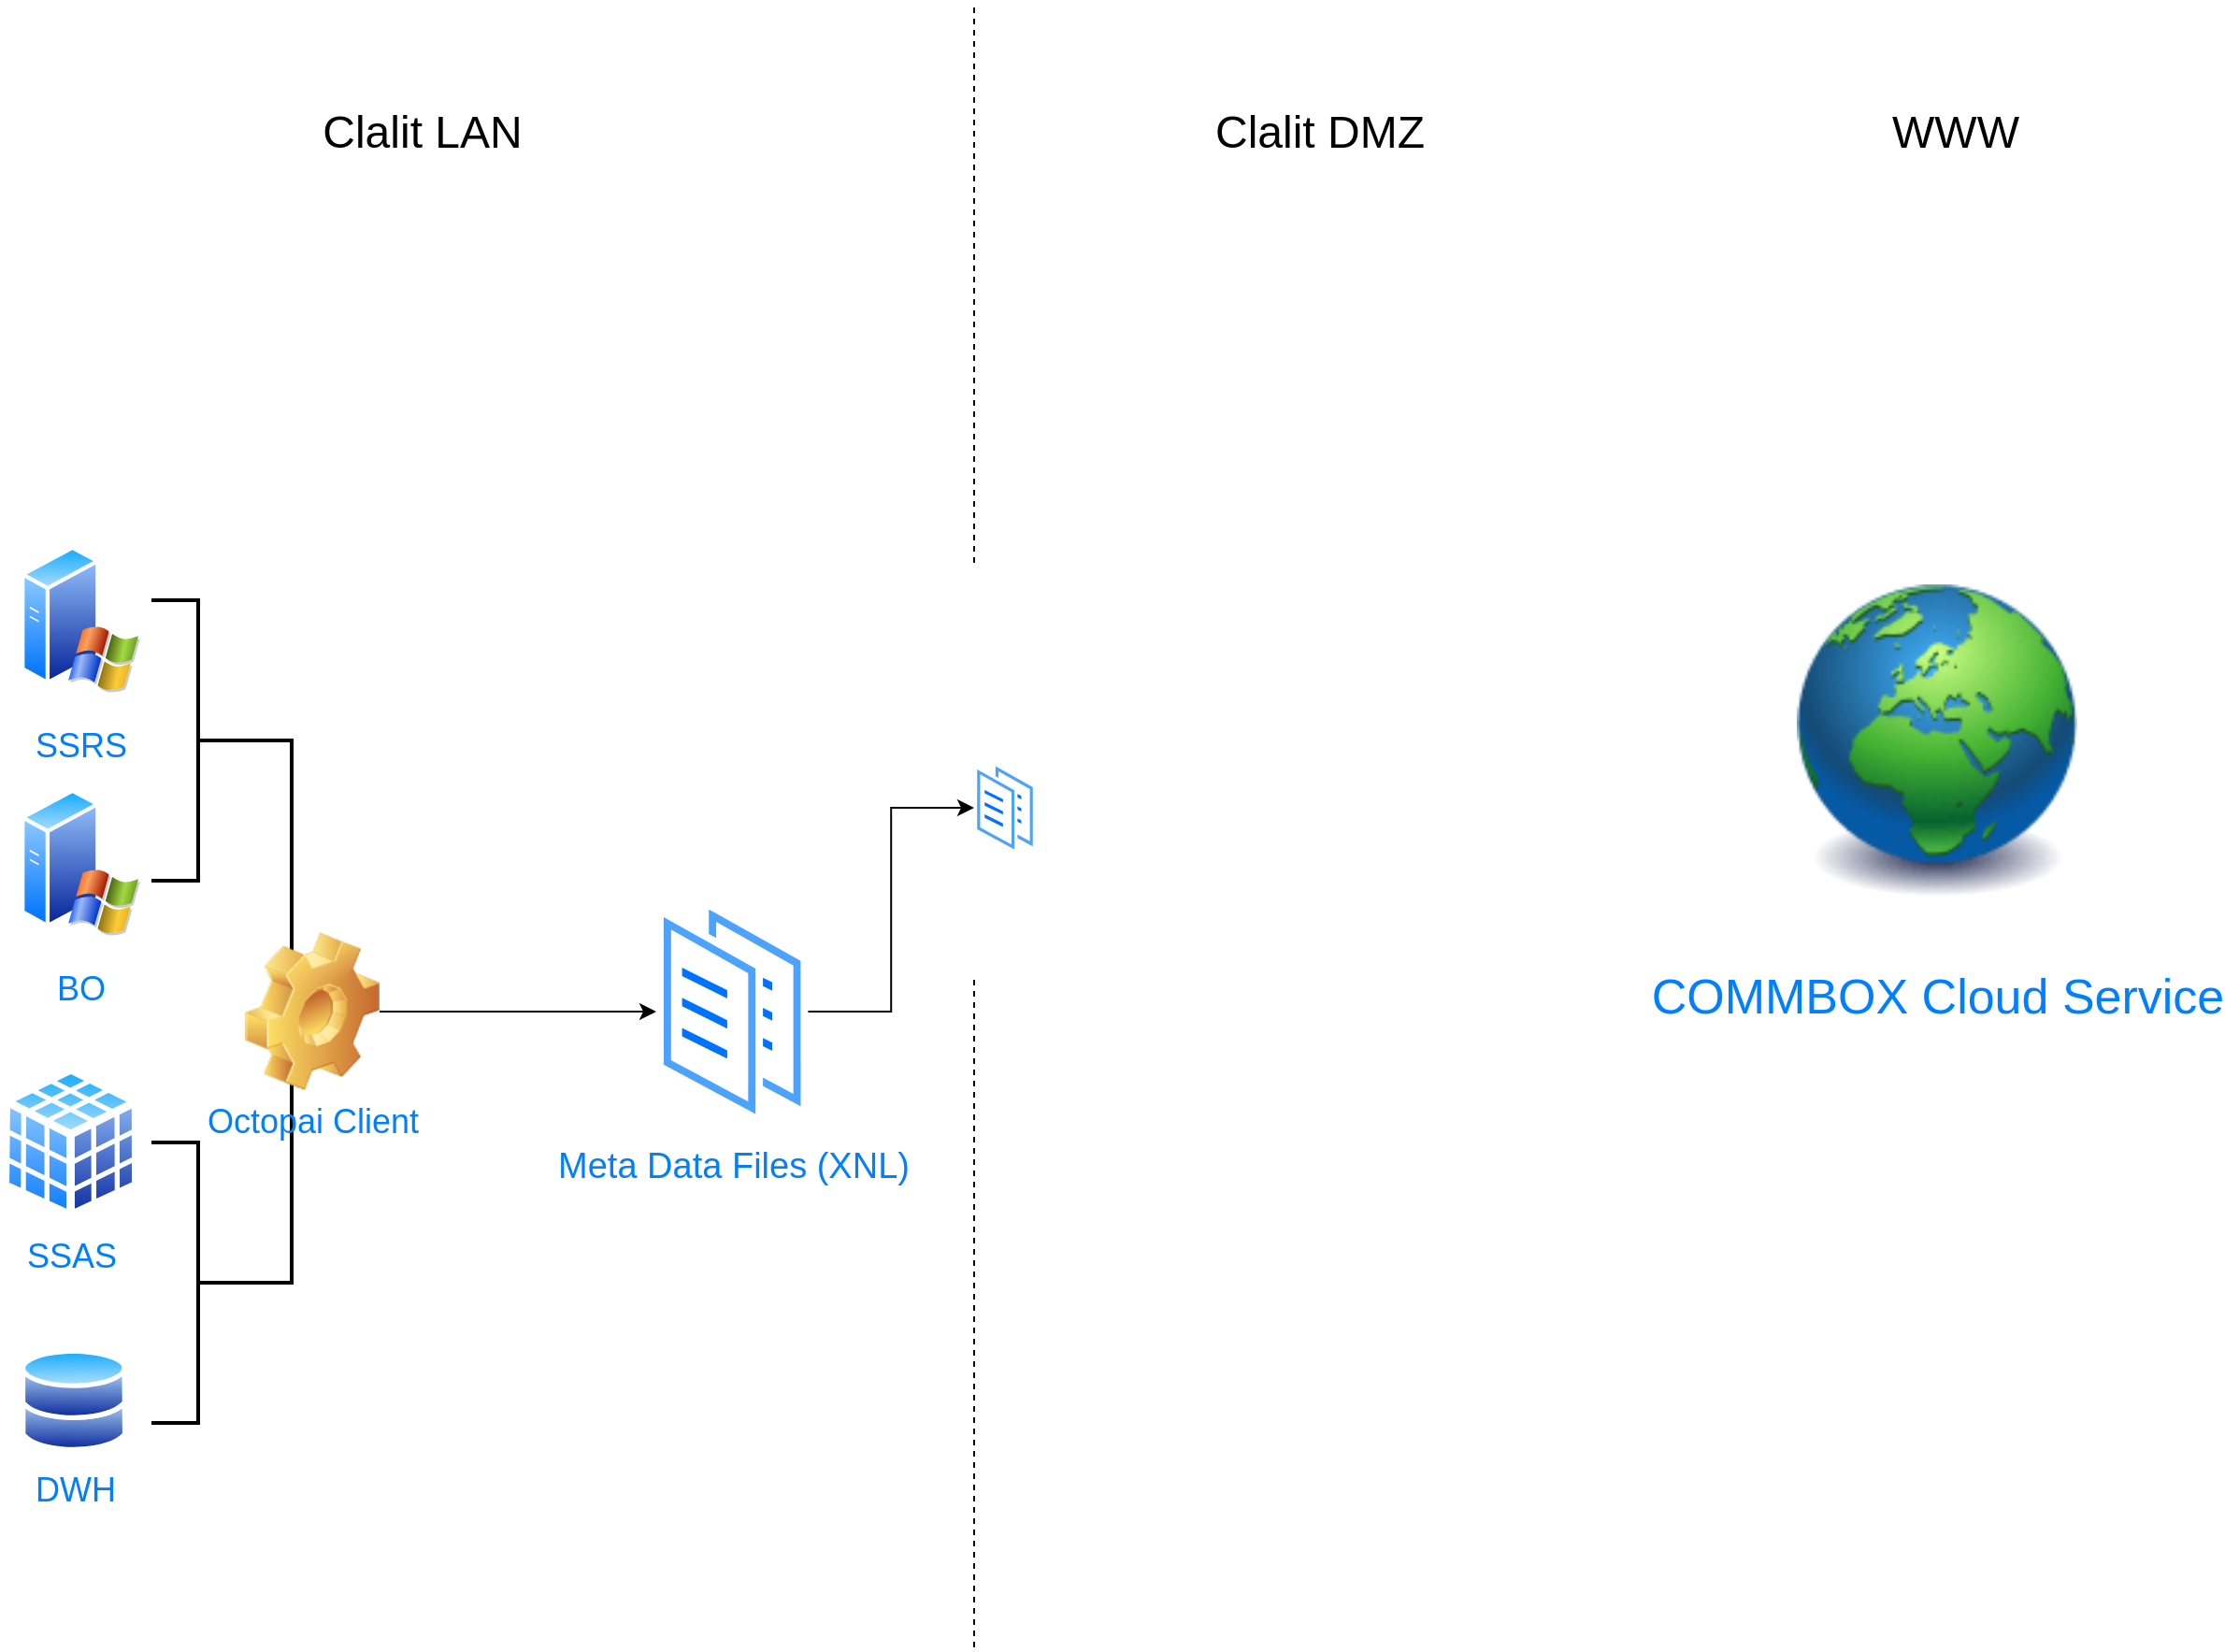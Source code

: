 <mxfile version="20.0.4" type="github">
  <diagram id="ml6yD4MXWTz78irLIN26" name="Page-1">
    <mxGraphModel dx="1182" dy="1884" grid="1" gridSize="10" guides="1" tooltips="1" connect="1" arrows="1" fold="1" page="1" pageScale="1" pageWidth="827" pageHeight="1169" math="0" shadow="0">
      <root>
        <mxCell id="0" />
        <mxCell id="1" parent="0" />
        <mxCell id="eDH6uzZkMYXaJ3Jsk58M-5" value="&lt;font style=&quot;font-size: 24px&quot;&gt;Clalit LAN&lt;/font&gt;" style="text;html=1;strokeColor=none;fillColor=none;align=center;verticalAlign=middle;whiteSpace=wrap;rounded=0;" parent="1" vertex="1">
          <mxGeometry x="200" y="-980" width="130" height="20" as="geometry" />
        </mxCell>
        <mxCell id="eDH6uzZkMYXaJ3Jsk58M-6" value="&lt;font style=&quot;font-size: 18px;&quot;&gt;SSRS&lt;/font&gt;" style="aspect=fixed;perimeter=ellipsePerimeter;html=1;align=center;shadow=0;dashed=0;spacingTop=3;image;image=img/lib/active_directory/windows_server_2.svg;strokeWidth=2;fontSize=26;fontColor=#007FFF;" parent="1" vertex="1">
          <mxGeometry x="50" y="-750" width="64" height="80" as="geometry" />
        </mxCell>
        <mxCell id="eDH6uzZkMYXaJ3Jsk58M-13" value="&lt;font style=&quot;font-size: 26px&quot;&gt;COMMBOX Cloud Service&lt;/font&gt;" style="image;html=1;image=img/lib/clip_art/general/Earth_globe_128x128.png;strokeWidth=2;fontSize=12;fontColor=#007FFF;" parent="1" vertex="1">
          <mxGeometry x="1000" y="-760" width="150" height="230" as="geometry" />
        </mxCell>
        <mxCell id="eDH6uzZkMYXaJ3Jsk58M-29" value="&lt;font style=&quot;font-size: 24px&quot;&gt;Clalit DMZ&lt;/font&gt;" style="text;html=1;strokeColor=none;fillColor=none;align=center;verticalAlign=middle;whiteSpace=wrap;rounded=0;" parent="1" vertex="1">
          <mxGeometry x="680" y="-980" width="130" height="20" as="geometry" />
        </mxCell>
        <mxCell id="eDH6uzZkMYXaJ3Jsk58M-33" value="" style="endArrow=none;dashed=1;html=1;" parent="1" edge="1">
          <mxGeometry width="50" height="50" relative="1" as="geometry">
            <mxPoint x="560" y="-740" as="sourcePoint" />
            <mxPoint x="560" y="-1040" as="targetPoint" />
          </mxGeometry>
        </mxCell>
        <mxCell id="eDH6uzZkMYXaJ3Jsk58M-35" value="" style="endArrow=none;dashed=1;html=1;" parent="1" edge="1">
          <mxGeometry width="50" height="50" relative="1" as="geometry">
            <mxPoint x="560" y="-160" as="sourcePoint" />
            <mxPoint x="560" y="-520" as="targetPoint" />
          </mxGeometry>
        </mxCell>
        <mxCell id="mlHL1zwBbmcFSC8sYMSW-14" value="&lt;font style=&quot;font-size: 24px&quot;&gt;WWW&lt;/font&gt;" style="text;html=1;strokeColor=none;fillColor=none;align=center;verticalAlign=middle;whiteSpace=wrap;rounded=0;" parent="1" vertex="1">
          <mxGeometry x="1020" y="-980" width="130" height="20" as="geometry" />
        </mxCell>
        <mxCell id="22I-IXrSH_mHEWu6mfq9-1" value="" style="aspect=fixed;perimeter=ellipsePerimeter;html=1;align=center;shadow=0;dashed=0;spacingTop=3;image;image=img/lib/active_directory/documents.svg;" vertex="1" parent="1">
          <mxGeometry x="560" y="-634" width="33" height="50" as="geometry" />
        </mxCell>
        <mxCell id="22I-IXrSH_mHEWu6mfq9-8" style="edgeStyle=orthogonalEdgeStyle;rounded=0;orthogonalLoop=1;jettySize=auto;html=1;entryX=0;entryY=0.5;entryDx=0;entryDy=0;fontSize=18;" edge="1" parent="1" source="22I-IXrSH_mHEWu6mfq9-2" target="22I-IXrSH_mHEWu6mfq9-1">
          <mxGeometry relative="1" as="geometry" />
        </mxCell>
        <mxCell id="22I-IXrSH_mHEWu6mfq9-2" value="&lt;font color=&quot;#007fff&quot; style=&quot;font-size: 19px;&quot;&gt;Meta Data Files (XNL)&lt;/font&gt;" style="aspect=fixed;perimeter=ellipsePerimeter;html=1;align=center;shadow=0;dashed=0;spacingTop=3;image;image=img/lib/active_directory/documents.svg;" vertex="1" parent="1">
          <mxGeometry x="390" y="-561.5" width="81.18" height="123" as="geometry" />
        </mxCell>
        <mxCell id="22I-IXrSH_mHEWu6mfq9-7" value="&lt;font style=&quot;font-size: 18px;&quot;&gt;BO&lt;/font&gt;" style="aspect=fixed;perimeter=ellipsePerimeter;html=1;align=center;shadow=0;dashed=0;spacingTop=3;image;image=img/lib/active_directory/windows_server_2.svg;strokeWidth=2;fontSize=26;fontColor=#007FFF;" vertex="1" parent="1">
          <mxGeometry x="50" y="-620" width="64" height="80" as="geometry" />
        </mxCell>
        <mxCell id="22I-IXrSH_mHEWu6mfq9-9" value="&lt;font color=&quot;#007fff&quot;&gt;SSAS&lt;/font&gt;" style="aspect=fixed;perimeter=ellipsePerimeter;html=1;align=center;shadow=0;dashed=0;spacingTop=3;image;image=img/lib/active_directory/database_cube.svg;fontSize=18;" vertex="1" parent="1">
          <mxGeometry x="39.5" y="-471.47" width="74.5" height="82.78" as="geometry" />
        </mxCell>
        <mxCell id="22I-IXrSH_mHEWu6mfq9-13" value="DWH" style="aspect=fixed;perimeter=ellipsePerimeter;html=1;align=center;shadow=0;dashed=0;spacingTop=3;image;image=img/lib/active_directory/databases.svg;fontSize=18;fontColor=#007FFF;" vertex="1" parent="1">
          <mxGeometry x="50" y="-320" width="57" height="55.86" as="geometry" />
        </mxCell>
        <mxCell id="22I-IXrSH_mHEWu6mfq9-14" value="" style="strokeWidth=2;html=1;shape=mxgraph.flowchart.annotation_2;align=left;labelPosition=right;pointerEvents=1;fontSize=18;fontColor=#007FFF;rotation=-180;" vertex="1" parent="1">
          <mxGeometry x="120" y="-720" width="50" height="150" as="geometry" />
        </mxCell>
        <mxCell id="22I-IXrSH_mHEWu6mfq9-15" value="" style="strokeWidth=2;html=1;shape=mxgraph.flowchart.annotation_2;align=left;labelPosition=right;pointerEvents=1;fontSize=18;fontColor=#007FFF;rotation=-180;" vertex="1" parent="1">
          <mxGeometry x="120" y="-430" width="50" height="150" as="geometry" />
        </mxCell>
        <mxCell id="22I-IXrSH_mHEWu6mfq9-16" value="" style="strokeWidth=2;html=1;shape=mxgraph.flowchart.annotation_2;align=left;labelPosition=right;pointerEvents=1;fontSize=18;fontColor=#007FFF;rotation=-180;" vertex="1" parent="1">
          <mxGeometry x="170" y="-645" width="50" height="290" as="geometry" />
        </mxCell>
        <mxCell id="22I-IXrSH_mHEWu6mfq9-19" value="" style="edgeStyle=orthogonalEdgeStyle;rounded=0;orthogonalLoop=1;jettySize=auto;html=1;fontSize=18;fontColor=#007FFF;entryX=0;entryY=0.5;entryDx=0;entryDy=0;" edge="1" parent="1" source="22I-IXrSH_mHEWu6mfq9-17" target="22I-IXrSH_mHEWu6mfq9-2">
          <mxGeometry relative="1" as="geometry">
            <mxPoint x="311" y="-500" as="targetPoint" />
          </mxGeometry>
        </mxCell>
        <mxCell id="22I-IXrSH_mHEWu6mfq9-17" value="Octopai Client" style="shape=image;html=1;verticalLabelPosition=bottom;verticalAlign=top;imageAspect=1;aspect=fixed;image=img/clipart/Gear_128x128.png;fontSize=18;fontColor=#007FFF;" vertex="1" parent="1">
          <mxGeometry x="170" y="-542.23" width="72" height="84.46" as="geometry" />
        </mxCell>
      </root>
    </mxGraphModel>
  </diagram>
</mxfile>
